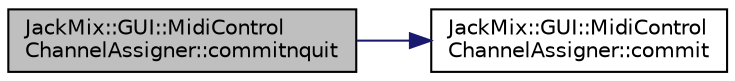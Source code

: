 digraph "JackMix::GUI::MidiControlChannelAssigner::commitnquit"
{
 // LATEX_PDF_SIZE
  edge [fontname="Helvetica",fontsize="10",labelfontname="Helvetica",labelfontsize="10"];
  node [fontname="Helvetica",fontsize="10",shape=record];
  rankdir="LR";
  Node1 [label="JackMix::GUI::MidiControl\lChannelAssigner::commitnquit",height=0.2,width=0.4,color="black", fillcolor="grey75", style="filled", fontcolor="black",tooltip=" "];
  Node1 -> Node2 [color="midnightblue",fontsize="10",style="solid",fontname="Helvetica"];
  Node2 [label="JackMix::GUI::MidiControl\lChannelAssigner::commit",height=0.2,width=0.4,color="black", fillcolor="white", style="filled",URL="$d3/d9d/class_jack_mix_1_1_g_u_i_1_1_midi_control_channel_assigner.html#a6f9aa314b4071171754dffd2b61eddf6",tooltip=" "];
}
